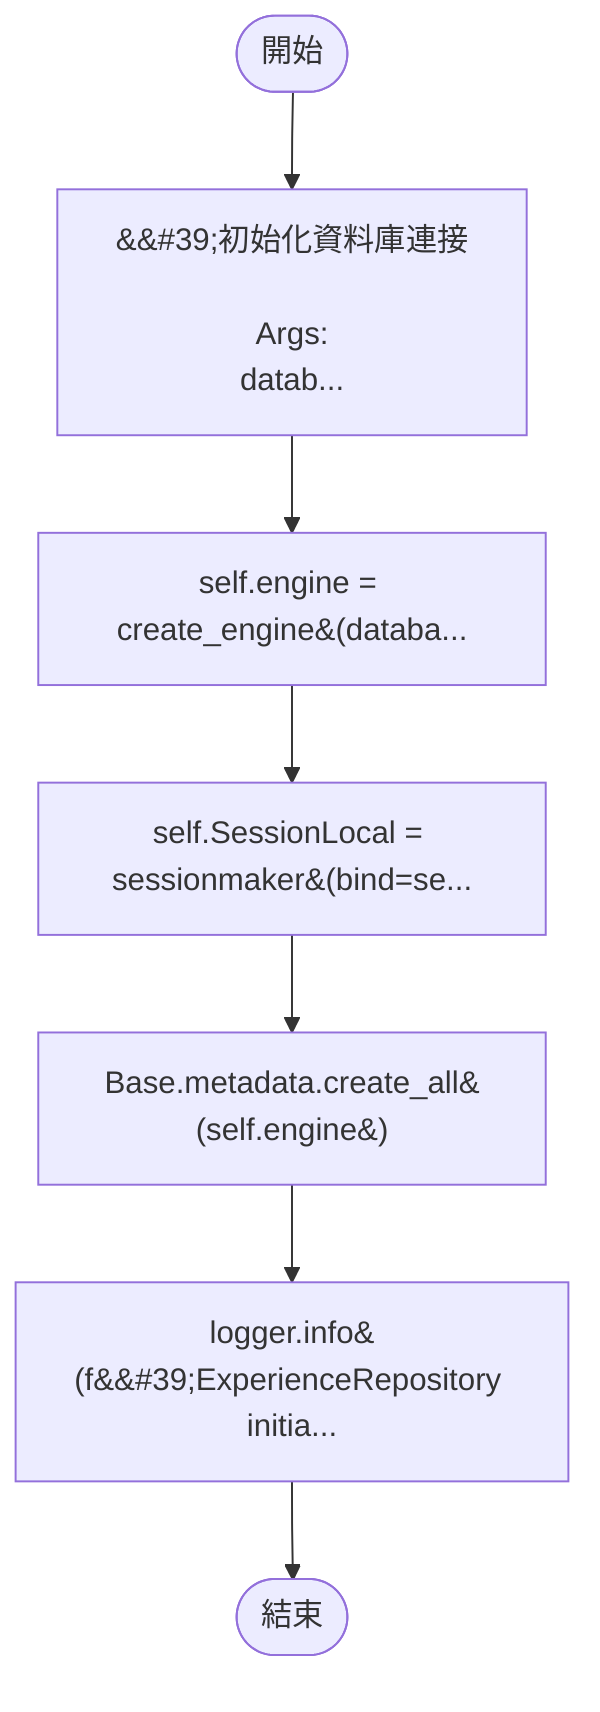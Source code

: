 flowchart TB
    n1([開始])
    n2([結束])
    n3[&amp;&#35;39;初始化資料庫連接\n\n        Args:\n            datab...]
    n4[self.engine = create_engine&#40;databa...]
    n5[self.SessionLocal = sessionmaker&#40;bind=se...]
    n6[Base.metadata.create_all&#40;self.engine&#41;]
    n7[logger.info&#40;f&amp;&#35;39;ExperienceRepository initia...]
    n1 --> n3
    n3 --> n4
    n4 --> n5
    n5 --> n6
    n6 --> n7
    n7 --> n2